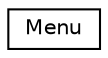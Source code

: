 digraph "Representación gráfica de la clase"
{
  edge [fontname="Helvetica",fontsize="10",labelfontname="Helvetica",labelfontsize="10"];
  node [fontname="Helvetica",fontsize="10",shape=record];
  rankdir="LR";
  Node0 [label="Menu",height=0.2,width=0.4,color="black", fillcolor="white", style="filled",URL="$classMenu.html"];
}
